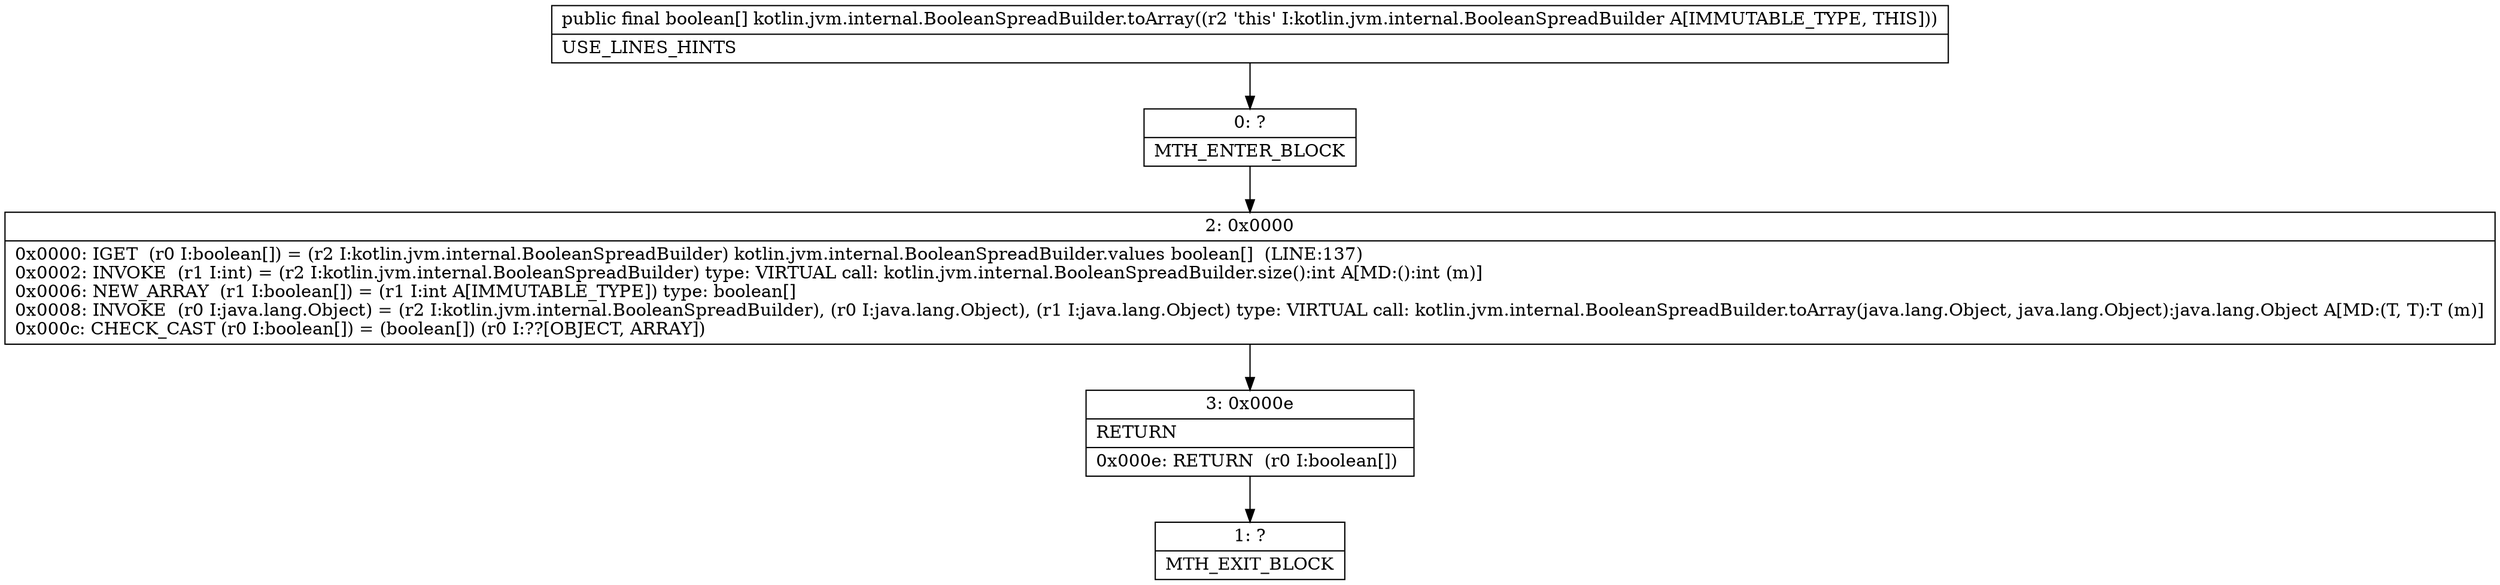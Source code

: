digraph "CFG forkotlin.jvm.internal.BooleanSpreadBuilder.toArray()[Z" {
Node_0 [shape=record,label="{0\:\ ?|MTH_ENTER_BLOCK\l}"];
Node_2 [shape=record,label="{2\:\ 0x0000|0x0000: IGET  (r0 I:boolean[]) = (r2 I:kotlin.jvm.internal.BooleanSpreadBuilder) kotlin.jvm.internal.BooleanSpreadBuilder.values boolean[]  (LINE:137)\l0x0002: INVOKE  (r1 I:int) = (r2 I:kotlin.jvm.internal.BooleanSpreadBuilder) type: VIRTUAL call: kotlin.jvm.internal.BooleanSpreadBuilder.size():int A[MD:():int (m)]\l0x0006: NEW_ARRAY  (r1 I:boolean[]) = (r1 I:int A[IMMUTABLE_TYPE]) type: boolean[] \l0x0008: INVOKE  (r0 I:java.lang.Object) = (r2 I:kotlin.jvm.internal.BooleanSpreadBuilder), (r0 I:java.lang.Object), (r1 I:java.lang.Object) type: VIRTUAL call: kotlin.jvm.internal.BooleanSpreadBuilder.toArray(java.lang.Object, java.lang.Object):java.lang.Object A[MD:(T, T):T (m)]\l0x000c: CHECK_CAST (r0 I:boolean[]) = (boolean[]) (r0 I:??[OBJECT, ARRAY]) \l}"];
Node_3 [shape=record,label="{3\:\ 0x000e|RETURN\l|0x000e: RETURN  (r0 I:boolean[]) \l}"];
Node_1 [shape=record,label="{1\:\ ?|MTH_EXIT_BLOCK\l}"];
MethodNode[shape=record,label="{public final boolean[] kotlin.jvm.internal.BooleanSpreadBuilder.toArray((r2 'this' I:kotlin.jvm.internal.BooleanSpreadBuilder A[IMMUTABLE_TYPE, THIS]))  | USE_LINES_HINTS\l}"];
MethodNode -> Node_0;Node_0 -> Node_2;
Node_2 -> Node_3;
Node_3 -> Node_1;
}

